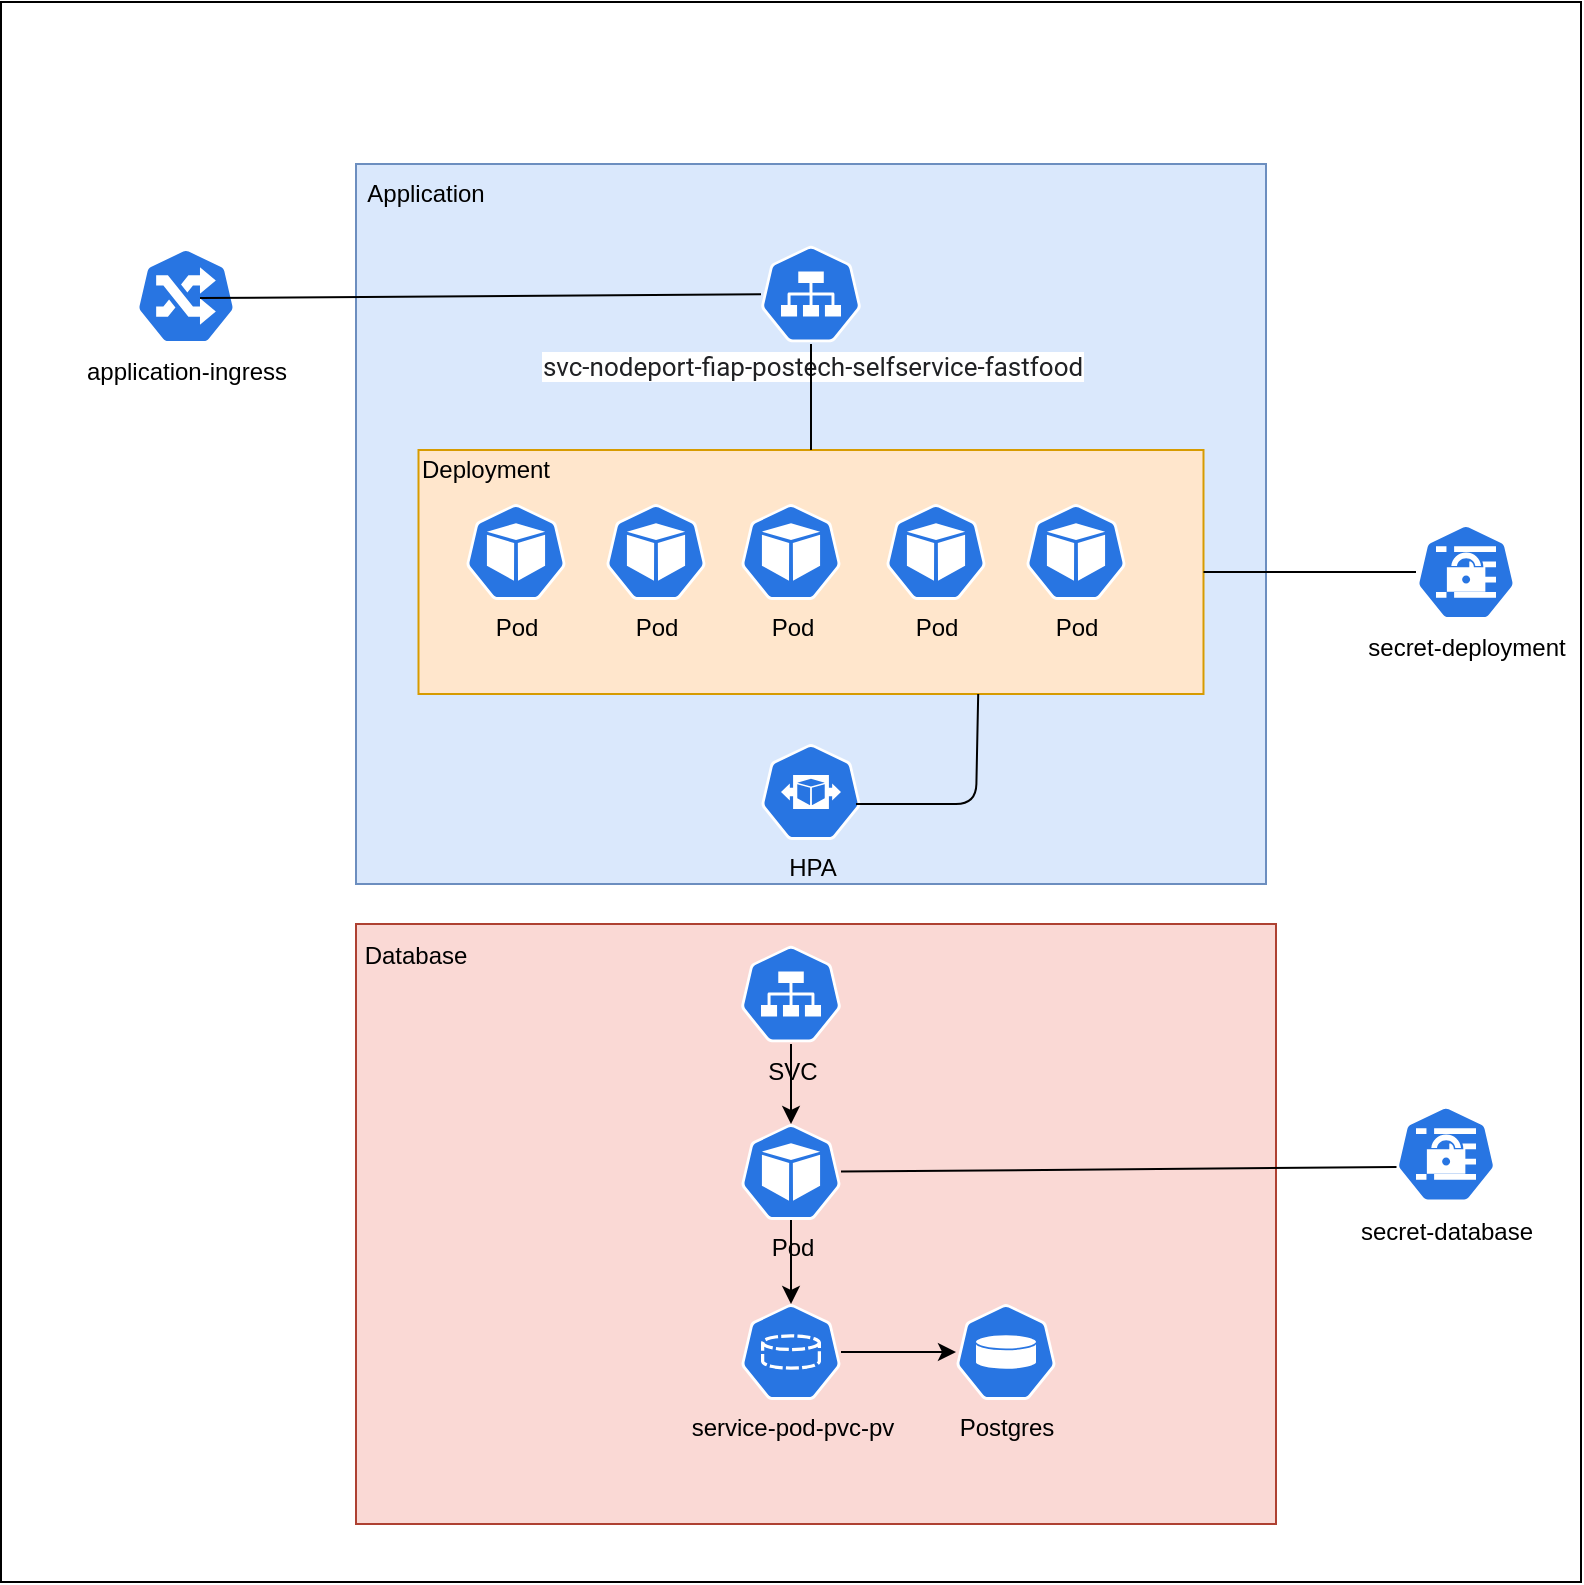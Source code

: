 <mxfile>
    <diagram id="6WdEIL9aa1Jg4j5PFKyj" name="Page-1">
        <mxGraphModel dx="1407" dy="776" grid="1" gridSize="10" guides="1" tooltips="1" connect="1" arrows="1" fold="1" page="0" pageScale="1" pageWidth="850" pageHeight="1100" math="0" shadow="0">
            <root>
                <mxCell id="0"/>
                <mxCell id="1" parent="0"/>
                <mxCell id="78" value="" style="whiteSpace=wrap;html=1;aspect=fixed;shadow=0;" vertex="1" parent="1">
                    <mxGeometry x="-7.5" y="9" width="790" height="790" as="geometry"/>
                </mxCell>
                <mxCell id="29" value="" style="rounded=0;whiteSpace=wrap;html=1;fillColor=#fad9d5;strokeColor=#ae4132;shadow=0;" parent="1" vertex="1">
                    <mxGeometry x="170" y="470" width="460" height="300" as="geometry"/>
                </mxCell>
                <mxCell id="8" value="" style="rounded=0;whiteSpace=wrap;html=1;align=right;labelPosition=left;verticalLabelPosition=top;verticalAlign=bottom;fillColor=#dae8fc;strokeColor=#6c8ebf;shadow=0;" parent="1" vertex="1">
                    <mxGeometry x="170" y="90" width="455" height="360" as="geometry"/>
                </mxCell>
                <mxCell id="5" value="&#10;&lt;span style=&quot;color: rgb(32, 33, 36); font-family: Roboto, arial, sans-serif; font-size: 13px; font-style: normal; font-variant-ligatures: normal; font-variant-caps: normal; font-weight: 400; letter-spacing: normal; orphans: 2; text-align: left; text-indent: 0px; text-transform: none; widows: 2; word-spacing: 0px; -webkit-text-stroke-width: 0px; background-color: rgb(255, 255, 255); text-decoration-thickness: initial; text-decoration-style: initial; text-decoration-color: initial; float: none; display: inline !important;&quot;&gt;svc-nodeport-fiap-postech-selfservice-fastfood&lt;/span&gt;&#10;&#10;" style="sketch=0;html=1;dashed=0;whitespace=wrap;fillColor=#2875E2;strokeColor=#ffffff;points=[[0.005,0.63,0],[0.1,0.2,0],[0.9,0.2,0],[0.5,0,0],[0.995,0.63,0],[0.72,0.99,0],[0.5,1,0],[0.28,0.99,0]];verticalLabelPosition=bottom;align=center;verticalAlign=top;shape=mxgraph.kubernetes.icon;prIcon=svc;spacing=-15;shadow=0;" parent="1" vertex="1">
                    <mxGeometry x="372.5" y="130" width="50" height="50" as="geometry"/>
                </mxCell>
                <mxCell id="10" value="Postgres" style="sketch=0;html=1;dashed=0;whitespace=wrap;fillColor=#2875E2;strokeColor=#ffffff;points=[[0.005,0.63,0],[0.1,0.2,0],[0.9,0.2,0],[0.5,0,0],[0.995,0.63,0],[0.72,0.99,0],[0.5,1,0],[0.28,0.99,0]];verticalLabelPosition=bottom;align=center;verticalAlign=top;shape=mxgraph.kubernetes.icon;prIcon=pv;shadow=0;" parent="1" vertex="1">
                    <mxGeometry x="470" y="660" width="50" height="48" as="geometry"/>
                </mxCell>
                <mxCell id="44" value="" style="edgeStyle=none;html=1;shadow=0;" parent="1" source="11" target="42" edge="1">
                    <mxGeometry relative="1" as="geometry"/>
                </mxCell>
                <mxCell id="11" value="SVC" style="sketch=0;html=1;dashed=0;whitespace=wrap;fillColor=#2875E2;strokeColor=#ffffff;points=[[0.005,0.63,0],[0.1,0.2,0],[0.9,0.2,0],[0.5,0,0],[0.995,0.63,0],[0.72,0.99,0],[0.5,1,0],[0.28,0.99,0]];verticalLabelPosition=bottom;align=center;verticalAlign=top;shape=mxgraph.kubernetes.icon;prIcon=svc;shadow=0;" parent="1" vertex="1">
                    <mxGeometry x="362.5" y="480" width="50" height="50" as="geometry"/>
                </mxCell>
                <mxCell id="16" value="Application" style="text;html=1;strokeColor=none;fillColor=none;align=center;verticalAlign=middle;whiteSpace=wrap;rounded=0;shadow=0;" parent="1" vertex="1">
                    <mxGeometry x="175" y="90" width="60" height="30" as="geometry"/>
                </mxCell>
                <mxCell id="22" value="" style="rounded=0;whiteSpace=wrap;html=1;fillColor=#ffe6cc;strokeColor=#d79b00;movable=1;resizable=1;rotatable=1;deletable=1;editable=1;connectable=1;shadow=0;" parent="1" vertex="1">
                    <mxGeometry x="201.25" y="233" width="392.5" height="122" as="geometry"/>
                </mxCell>
                <mxCell id="18" value="Pod&lt;br&gt;" style="sketch=0;html=1;dashed=0;whitespace=wrap;fillColor=#2875E2;strokeColor=#ffffff;points=[[0.005,0.63,0],[0.1,0.2,0],[0.9,0.2,0],[0.5,0,0],[0.995,0.63,0],[0.72,0.99,0],[0.5,1,0],[0.28,0.99,0]];verticalLabelPosition=bottom;align=center;verticalAlign=top;shape=mxgraph.kubernetes.icon;prIcon=pod;shadow=0;" parent="1" vertex="1">
                    <mxGeometry x="295" y="260" width="50" height="48" as="geometry"/>
                </mxCell>
                <mxCell id="30" value="Database" style="text;html=1;strokeColor=none;fillColor=none;align=center;verticalAlign=middle;whiteSpace=wrap;rounded=0;shadow=0;" parent="1" vertex="1">
                    <mxGeometry x="170" y="471" width="60" height="30" as="geometry"/>
                </mxCell>
                <mxCell id="32" value="secret-deployment" style="sketch=0;html=1;dashed=0;whitespace=wrap;fillColor=#2875E2;strokeColor=#ffffff;points=[[0.005,0.63,0],[0.1,0.2,0],[0.9,0.2,0],[0.5,0,0],[0.995,0.63,0],[0.72,0.99,0],[0.5,1,0],[0.28,0.99,0]];verticalLabelPosition=bottom;align=center;verticalAlign=top;shape=mxgraph.kubernetes.icon;prIcon=secret;shadow=0;" parent="1" vertex="1">
                    <mxGeometry x="700" y="270" width="50" height="48" as="geometry"/>
                </mxCell>
                <mxCell id="33" value="secret-database&lt;br&gt;" style="sketch=0;html=1;dashed=0;whitespace=wrap;fillColor=#2875E2;strokeColor=#ffffff;points=[[0.005,0.63,0],[0.1,0.2,0],[0.9,0.2,0],[0.5,0,0],[0.995,0.63,0],[0.72,0.99,0],[0.5,1,0],[0.28,0.99,0]];verticalLabelPosition=bottom;align=center;verticalAlign=top;shape=mxgraph.kubernetes.icon;prIcon=secret;shadow=0;" parent="1" vertex="1">
                    <mxGeometry x="690" y="560" width="50" height="50" as="geometry"/>
                </mxCell>
                <mxCell id="46" value="" style="edgeStyle=none;html=1;shadow=0;" parent="1" source="38" target="10" edge="1">
                    <mxGeometry relative="1" as="geometry"/>
                </mxCell>
                <mxCell id="38" value="service-pod-pvc-pv" style="sketch=0;html=1;dashed=0;whitespace=wrap;fillColor=#2875E2;strokeColor=#ffffff;points=[[0.005,0.63,0],[0.1,0.2,0],[0.9,0.2,0],[0.5,0,0],[0.995,0.63,0],[0.72,0.99,0],[0.5,1,0],[0.28,0.99,0]];verticalLabelPosition=bottom;align=center;verticalAlign=top;shape=mxgraph.kubernetes.icon;prIcon=pvc;shadow=0;" parent="1" vertex="1">
                    <mxGeometry x="362.5" y="660" width="50" height="48" as="geometry"/>
                </mxCell>
                <mxCell id="45" value="" style="edgeStyle=none;html=1;shadow=0;" parent="1" source="42" target="38" edge="1">
                    <mxGeometry relative="1" as="geometry"/>
                </mxCell>
                <mxCell id="42" value="Pod" style="sketch=0;html=1;dashed=0;whitespace=wrap;fillColor=#2875E2;strokeColor=#ffffff;points=[[0.005,0.63,0],[0.1,0.2,0],[0.9,0.2,0],[0.5,0,0],[0.995,0.63,0],[0.72,0.99,0],[0.5,1,0],[0.28,0.99,0]];verticalLabelPosition=bottom;align=center;verticalAlign=top;shape=mxgraph.kubernetes.icon;prIcon=pod;shadow=0;" parent="1" vertex="1">
                    <mxGeometry x="362.5" y="570" width="50" height="48" as="geometry"/>
                </mxCell>
                <mxCell id="48" value="Pod" style="sketch=0;html=1;dashed=0;whitespace=wrap;fillColor=#2875E2;strokeColor=#ffffff;points=[[0.005,0.63,0],[0.1,0.2,0],[0.9,0.2,0],[0.5,0,0],[0.995,0.63,0],[0.72,0.99,0],[0.5,1,0],[0.28,0.99,0]];verticalLabelPosition=bottom;align=center;verticalAlign=top;shape=mxgraph.kubernetes.icon;prIcon=pod;shadow=0;" parent="1" vertex="1">
                    <mxGeometry x="225" y="260" width="50" height="48" as="geometry"/>
                </mxCell>
                <mxCell id="56" value="Pod&lt;br&gt;" style="sketch=0;html=1;dashed=0;whitespace=wrap;fillColor=#2875E2;strokeColor=#ffffff;points=[[0.005,0.63,0],[0.1,0.2,0],[0.9,0.2,0],[0.5,0,0],[0.995,0.63,0],[0.72,0.99,0],[0.5,1,0],[0.28,0.99,0]];verticalLabelPosition=bottom;align=center;verticalAlign=top;shape=mxgraph.kubernetes.icon;prIcon=pod;shadow=0;" parent="1" vertex="1">
                    <mxGeometry x="362.5" y="260" width="50" height="48" as="geometry"/>
                </mxCell>
                <mxCell id="57" value="Pod&lt;br&gt;" style="sketch=0;html=1;dashed=0;whitespace=wrap;fillColor=#2875E2;strokeColor=#ffffff;points=[[0.005,0.63,0],[0.1,0.2,0],[0.9,0.2,0],[0.5,0,0],[0.995,0.63,0],[0.72,0.99,0],[0.5,1,0],[0.28,0.99,0]];verticalLabelPosition=bottom;align=center;verticalAlign=top;shape=mxgraph.kubernetes.icon;prIcon=pod;shadow=0;" parent="1" vertex="1">
                    <mxGeometry x="435" y="260" width="50" height="48" as="geometry"/>
                </mxCell>
                <mxCell id="58" value="Pod&lt;br&gt;" style="sketch=0;html=1;dashed=0;whitespace=wrap;fillColor=#2875E2;strokeColor=#ffffff;points=[[0.005,0.63,0],[0.1,0.2,0],[0.9,0.2,0],[0.5,0,0],[0.995,0.63,0],[0.72,0.99,0],[0.5,1,0],[0.28,0.99,0]];verticalLabelPosition=bottom;align=center;verticalAlign=top;shape=mxgraph.kubernetes.icon;prIcon=pod;shadow=0;" parent="1" vertex="1">
                    <mxGeometry x="505" y="260" width="50" height="48" as="geometry"/>
                </mxCell>
                <mxCell id="59" value="HPA" style="sketch=0;html=1;dashed=0;whitespace=wrap;fillColor=#2875E2;strokeColor=#ffffff;points=[[0.005,0.63,0],[0.1,0.2,0],[0.9,0.2,0],[0.5,0,0],[0.995,0.63,0],[0.72,0.99,0],[0.5,1,0],[0.28,0.99,0]];verticalLabelPosition=bottom;align=center;verticalAlign=top;shape=mxgraph.kubernetes.icon;prIcon=hpa;shadow=0;" parent="1" vertex="1">
                    <mxGeometry x="372.5" y="380" width="50" height="48" as="geometry"/>
                </mxCell>
                <mxCell id="60" value="Deployment" style="text;html=1;strokeColor=none;fillColor=none;align=center;verticalAlign=middle;whiteSpace=wrap;rounded=0;shadow=0;" parent="1" vertex="1">
                    <mxGeometry x="205" y="228" width="60" height="30" as="geometry"/>
                </mxCell>
                <mxCell id="62" value="" style="endArrow=none;html=1;entryX=0.713;entryY=1;entryDx=0;entryDy=0;entryPerimeter=0;shadow=0;" parent="1" target="22" edge="1">
                    <mxGeometry width="50" height="50" relative="1" as="geometry">
                        <mxPoint x="420" y="410" as="sourcePoint"/>
                        <mxPoint x="470" y="360" as="targetPoint"/>
                        <Array as="points">
                            <mxPoint x="480" y="410"/>
                        </Array>
                    </mxGeometry>
                </mxCell>
                <mxCell id="64" value="" style="endArrow=none;html=1;entryX=0.5;entryY=1;entryDx=0;entryDy=0;entryPerimeter=0;exitX=0.5;exitY=0;exitDx=0;exitDy=0;shadow=0;" parent="1" source="22" target="5" edge="1">
                    <mxGeometry width="50" height="50" relative="1" as="geometry">
                        <mxPoint x="380" y="220" as="sourcePoint"/>
                        <mxPoint x="430" y="170" as="targetPoint"/>
                    </mxGeometry>
                </mxCell>
                <mxCell id="65" value="" style="endArrow=none;html=1;exitX=1;exitY=0.5;exitDx=0;exitDy=0;shadow=0;" parent="1" source="22" target="32" edge="1">
                    <mxGeometry width="50" height="50" relative="1" as="geometry">
                        <mxPoint x="630" y="280" as="sourcePoint"/>
                        <mxPoint x="665" y="280" as="targetPoint"/>
                    </mxGeometry>
                </mxCell>
                <mxCell id="69" value="" style="endArrow=none;html=1;entryX=0.005;entryY=0.63;entryDx=0;entryDy=0;entryPerimeter=0;shadow=0;" parent="1" source="42" target="33" edge="1">
                    <mxGeometry width="50" height="50" relative="1" as="geometry">
                        <mxPoint x="700" y="610" as="sourcePoint"/>
                        <mxPoint x="670" y="620" as="targetPoint"/>
                    </mxGeometry>
                </mxCell>
                <mxCell id="72" value="application-ingress" style="sketch=0;html=1;dashed=0;whitespace=wrap;fillColor=#2875E2;strokeColor=#ffffff;points=[[0.005,0.63,0],[0.1,0.2,0],[0.9,0.2,0],[0.5,0,0],[0.995,0.63,0],[0.72,0.99,0],[0.5,1,0],[0.28,0.99,0]];verticalLabelPosition=bottom;align=center;verticalAlign=top;shape=mxgraph.kubernetes.icon;prIcon=ing;shadow=0;" parent="1" vertex="1">
                    <mxGeometry x="60" y="132" width="50" height="48" as="geometry"/>
                </mxCell>
                <mxCell id="74" value="" style="endArrow=none;html=1;exitX=0.64;exitY=0.521;exitDx=0;exitDy=0;exitPerimeter=0;shadow=0;" parent="1" source="72" target="5" edge="1">
                    <mxGeometry width="50" height="50" relative="1" as="geometry">
                        <mxPoint x="80" y="140" as="sourcePoint"/>
                        <mxPoint x="140" y="100" as="targetPoint"/>
                    </mxGeometry>
                </mxCell>
            </root>
        </mxGraphModel>
    </diagram>
</mxfile>
